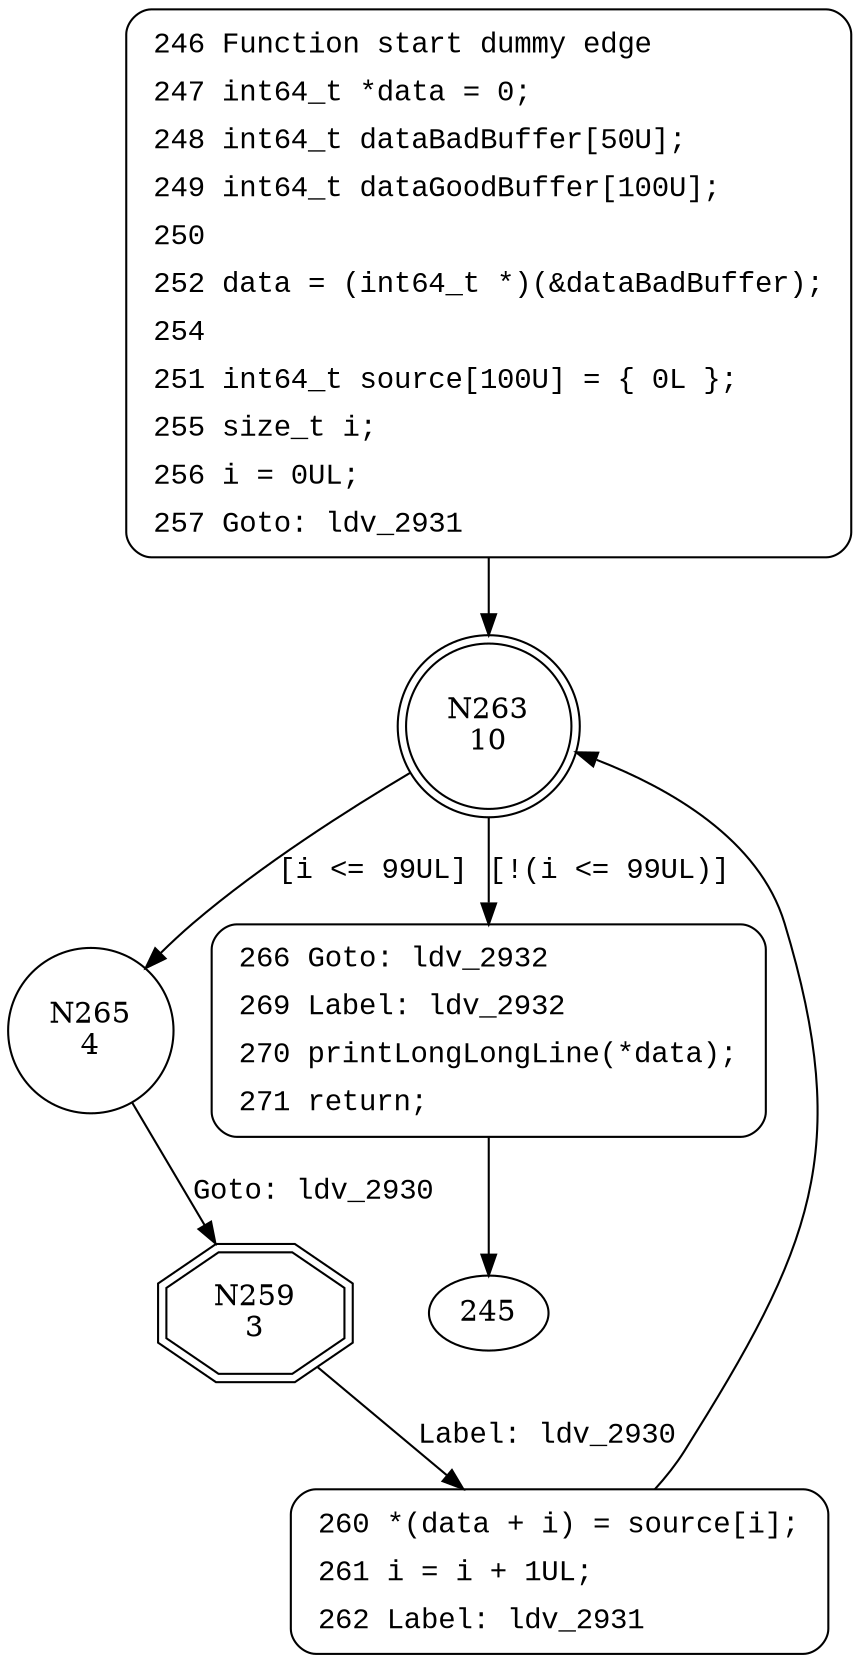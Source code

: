 digraph CWE121_Stack_Based_Buffer_Overflow__CWE805_int64_t_declare_loop_04_bad {
263 [shape="doublecircle" label="N263\n10"]
265 [shape="circle" label="N265\n4"]
266 [shape="circle" label="N266\n9"]
259 [shape="doubleoctagon" label="N259\n3"]
260 [shape="circle" label="N260\n2"]
246 [style="filled,bold" penwidth="1" fillcolor="white" fontname="Courier New" shape="Mrecord" label=<<table border="0" cellborder="0" cellpadding="3" bgcolor="white"><tr><td align="right">246</td><td align="left">Function start dummy edge</td></tr><tr><td align="right">247</td><td align="left">int64_t *data = 0;</td></tr><tr><td align="right">248</td><td align="left">int64_t dataBadBuffer[50U];</td></tr><tr><td align="right">249</td><td align="left">int64_t dataGoodBuffer[100U];</td></tr><tr><td align="right">250</td><td align="left"></td></tr><tr><td align="right">252</td><td align="left">data = (int64_t *)(&amp;dataBadBuffer);</td></tr><tr><td align="right">254</td><td align="left"></td></tr><tr><td align="right">251</td><td align="left">int64_t source[100U] = &#123; 0L &#125;;</td></tr><tr><td align="right">255</td><td align="left">size_t i;</td></tr><tr><td align="right">256</td><td align="left">i = 0UL;</td></tr><tr><td align="right">257</td><td align="left">Goto: ldv_2931</td></tr></table>>]
246 -> 263[label=""]
266 [style="filled,bold" penwidth="1" fillcolor="white" fontname="Courier New" shape="Mrecord" label=<<table border="0" cellborder="0" cellpadding="3" bgcolor="white"><tr><td align="right">266</td><td align="left">Goto: ldv_2932</td></tr><tr><td align="right">269</td><td align="left">Label: ldv_2932</td></tr><tr><td align="right">270</td><td align="left">printLongLongLine(*data);</td></tr><tr><td align="right">271</td><td align="left">return;</td></tr></table>>]
266 -> 245[label=""]
260 [style="filled,bold" penwidth="1" fillcolor="white" fontname="Courier New" shape="Mrecord" label=<<table border="0" cellborder="0" cellpadding="3" bgcolor="white"><tr><td align="right">260</td><td align="left">*(data + i) = source[i];</td></tr><tr><td align="right">261</td><td align="left">i = i + 1UL;</td></tr><tr><td align="right">262</td><td align="left">Label: ldv_2931</td></tr></table>>]
260 -> 263[label=""]
263 -> 265 [label="[i <= 99UL]" fontname="Courier New"]
263 -> 266 [label="[!(i <= 99UL)]" fontname="Courier New"]
265 -> 259 [label="Goto: ldv_2930" fontname="Courier New"]
259 -> 260 [label="Label: ldv_2930" fontname="Courier New"]
}